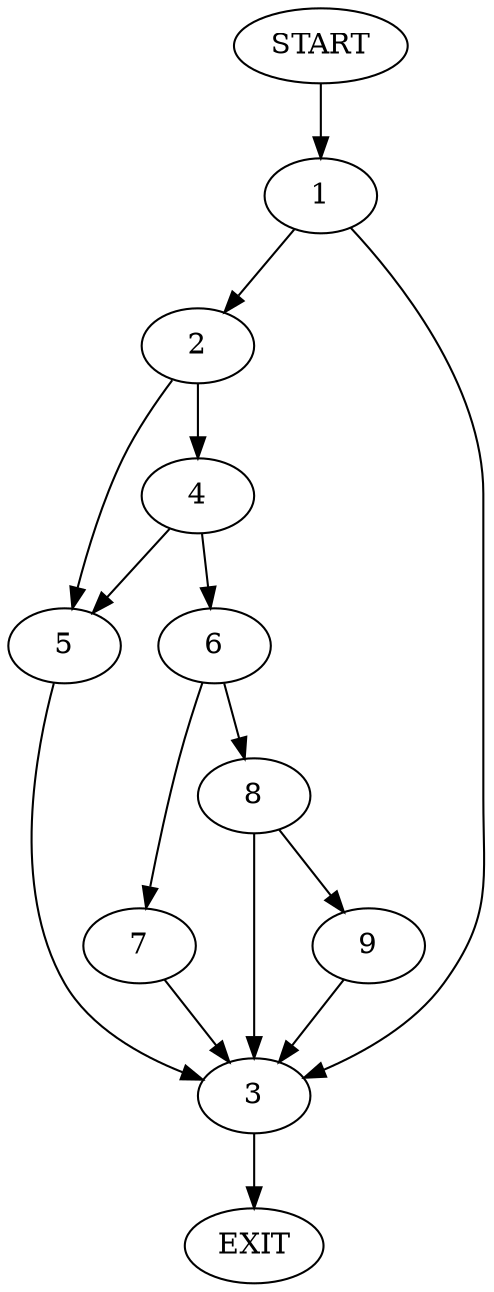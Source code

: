 digraph {
0 [label="START"]
10 [label="EXIT"]
0 -> 1
1 -> 2
1 -> 3
2 -> 4
2 -> 5
3 -> 10
5 -> 3
4 -> 6
4 -> 5
6 -> 7
6 -> 8
8 -> 9
8 -> 3
7 -> 3
9 -> 3
}

